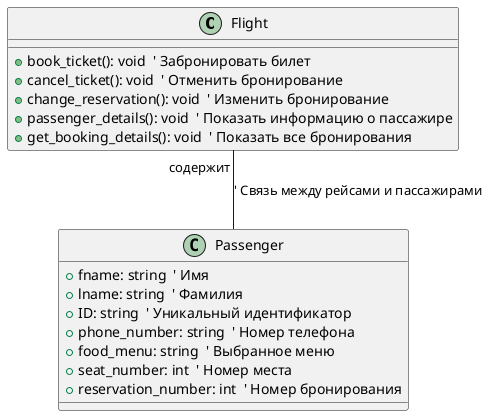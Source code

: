 @startuml
' Диаграмма классов для системы бронирования авиабилетов

class Flight {
    +book_ticket(): void  ' Забронировать билет
    +cancel_ticket(): void  ' Отменить бронирование
    +change_reservation(): void  ' Изменить бронирование
    +passenger_details(): void  ' Показать информацию о пассажире
    +get_booking_details(): void  ' Показать все бронирования
}

class Passenger {
    +fname: string  ' Имя
    +lname: string  ' Фамилия
    +ID: string  ' Уникальный идентификатор
    +phone_number: string  ' Номер телефона
    +food_menu: string  ' Выбранное меню
    +seat_number: int  ' Номер места
    +reservation_number: int  ' Номер бронирования
}

Flight -- Passenger : "содержит"  ' Связь между рейсами и пассажирами
@enduml
